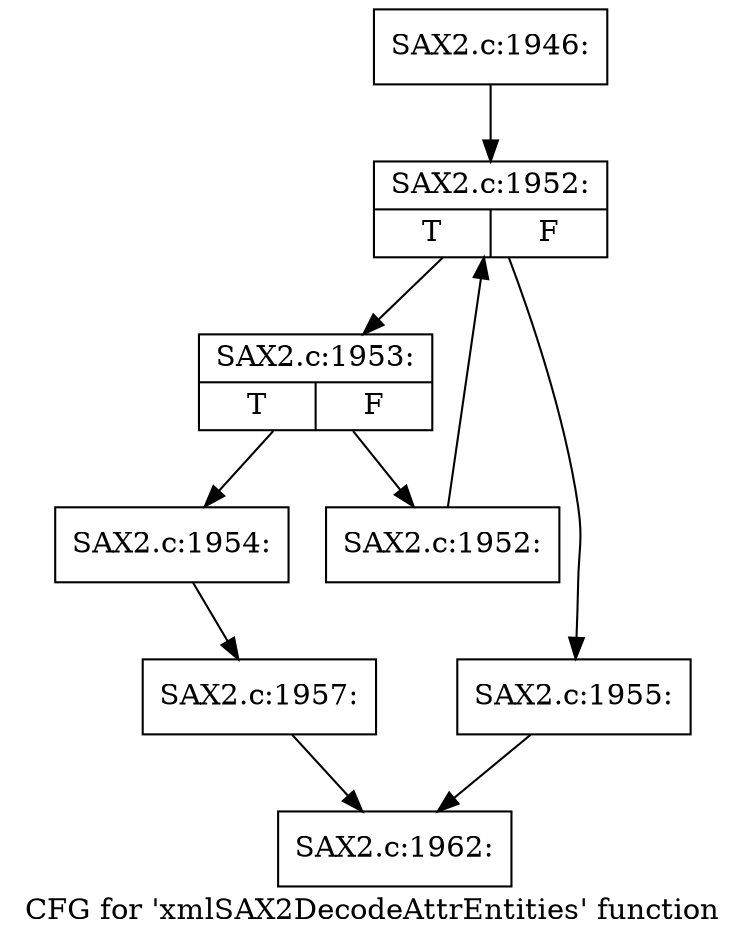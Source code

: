 digraph "CFG for 'xmlSAX2DecodeAttrEntities' function" {
	label="CFG for 'xmlSAX2DecodeAttrEntities' function";

	Node0x55f4ae8623b0 [shape=record,label="{SAX2.c:1946:}"];
	Node0x55f4ae8623b0 -> Node0x55f4ae885740;
	Node0x55f4ae885740 [shape=record,label="{SAX2.c:1952:|{<s0>T|<s1>F}}"];
	Node0x55f4ae885740 -> Node0x55f4ae885b60;
	Node0x55f4ae885740 -> Node0x55f4ae885960;
	Node0x55f4ae885b60 [shape=record,label="{SAX2.c:1953:|{<s0>T|<s1>F}}"];
	Node0x55f4ae885b60 -> Node0x55f4ae885ce0;
	Node0x55f4ae885b60 -> Node0x55f4ae885d30;
	Node0x55f4ae885ce0 [shape=record,label="{SAX2.c:1954:}"];
	Node0x55f4ae885ce0 -> Node0x55f4ae8869b0;
	Node0x55f4ae885d30 [shape=record,label="{SAX2.c:1952:}"];
	Node0x55f4ae885d30 -> Node0x55f4ae885740;
	Node0x55f4ae885960 [shape=record,label="{SAX2.c:1955:}"];
	Node0x55f4ae885960 -> Node0x55f4ae882dd0;
	Node0x55f4ae8869b0 [shape=record,label="{SAX2.c:1957:}"];
	Node0x55f4ae8869b0 -> Node0x55f4ae882dd0;
	Node0x55f4ae882dd0 [shape=record,label="{SAX2.c:1962:}"];
}
